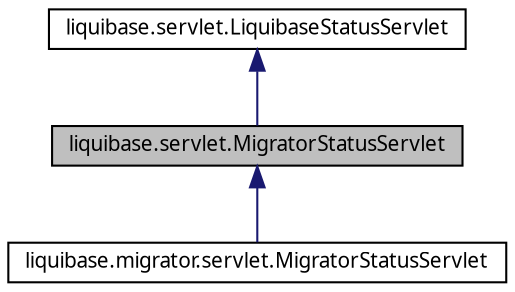 digraph G
{
  edge [fontname="FreeSans.ttf",fontsize=10,labelfontname="FreeSans.ttf",labelfontsize=10];
  node [fontname="FreeSans.ttf",fontsize=10,shape=record];
  Node1 [label="liquibase.servlet.MigratorStatusServlet",height=0.2,width=0.4,color="black", fillcolor="grey75", style="filled" fontcolor="black"];
  Node2 -> Node1 [dir=back,color="midnightblue",fontsize=10,style="solid",fontname="FreeSans.ttf"];
  Node2 [label="liquibase.servlet.LiquibaseStatusServlet",height=0.2,width=0.4,color="black", fillcolor="white", style="filled",URL="$classliquibase_1_1servlet_1_1_liquibase_status_servlet.html",tooltip="Servlet that can be registered via web.xml to view the log of the LiquiBase run from..."];
  Node1 -> Node3 [dir=back,color="midnightblue",fontsize=10,style="solid",fontname="FreeSans.ttf"];
  Node3 [label="liquibase.migrator.servlet.MigratorStatusServlet",height=0.2,width=0.4,color="black", fillcolor="white", style="filled",URL="$classliquibase_1_1migrator_1_1servlet_1_1_migrator_status_servlet.html"];
}
